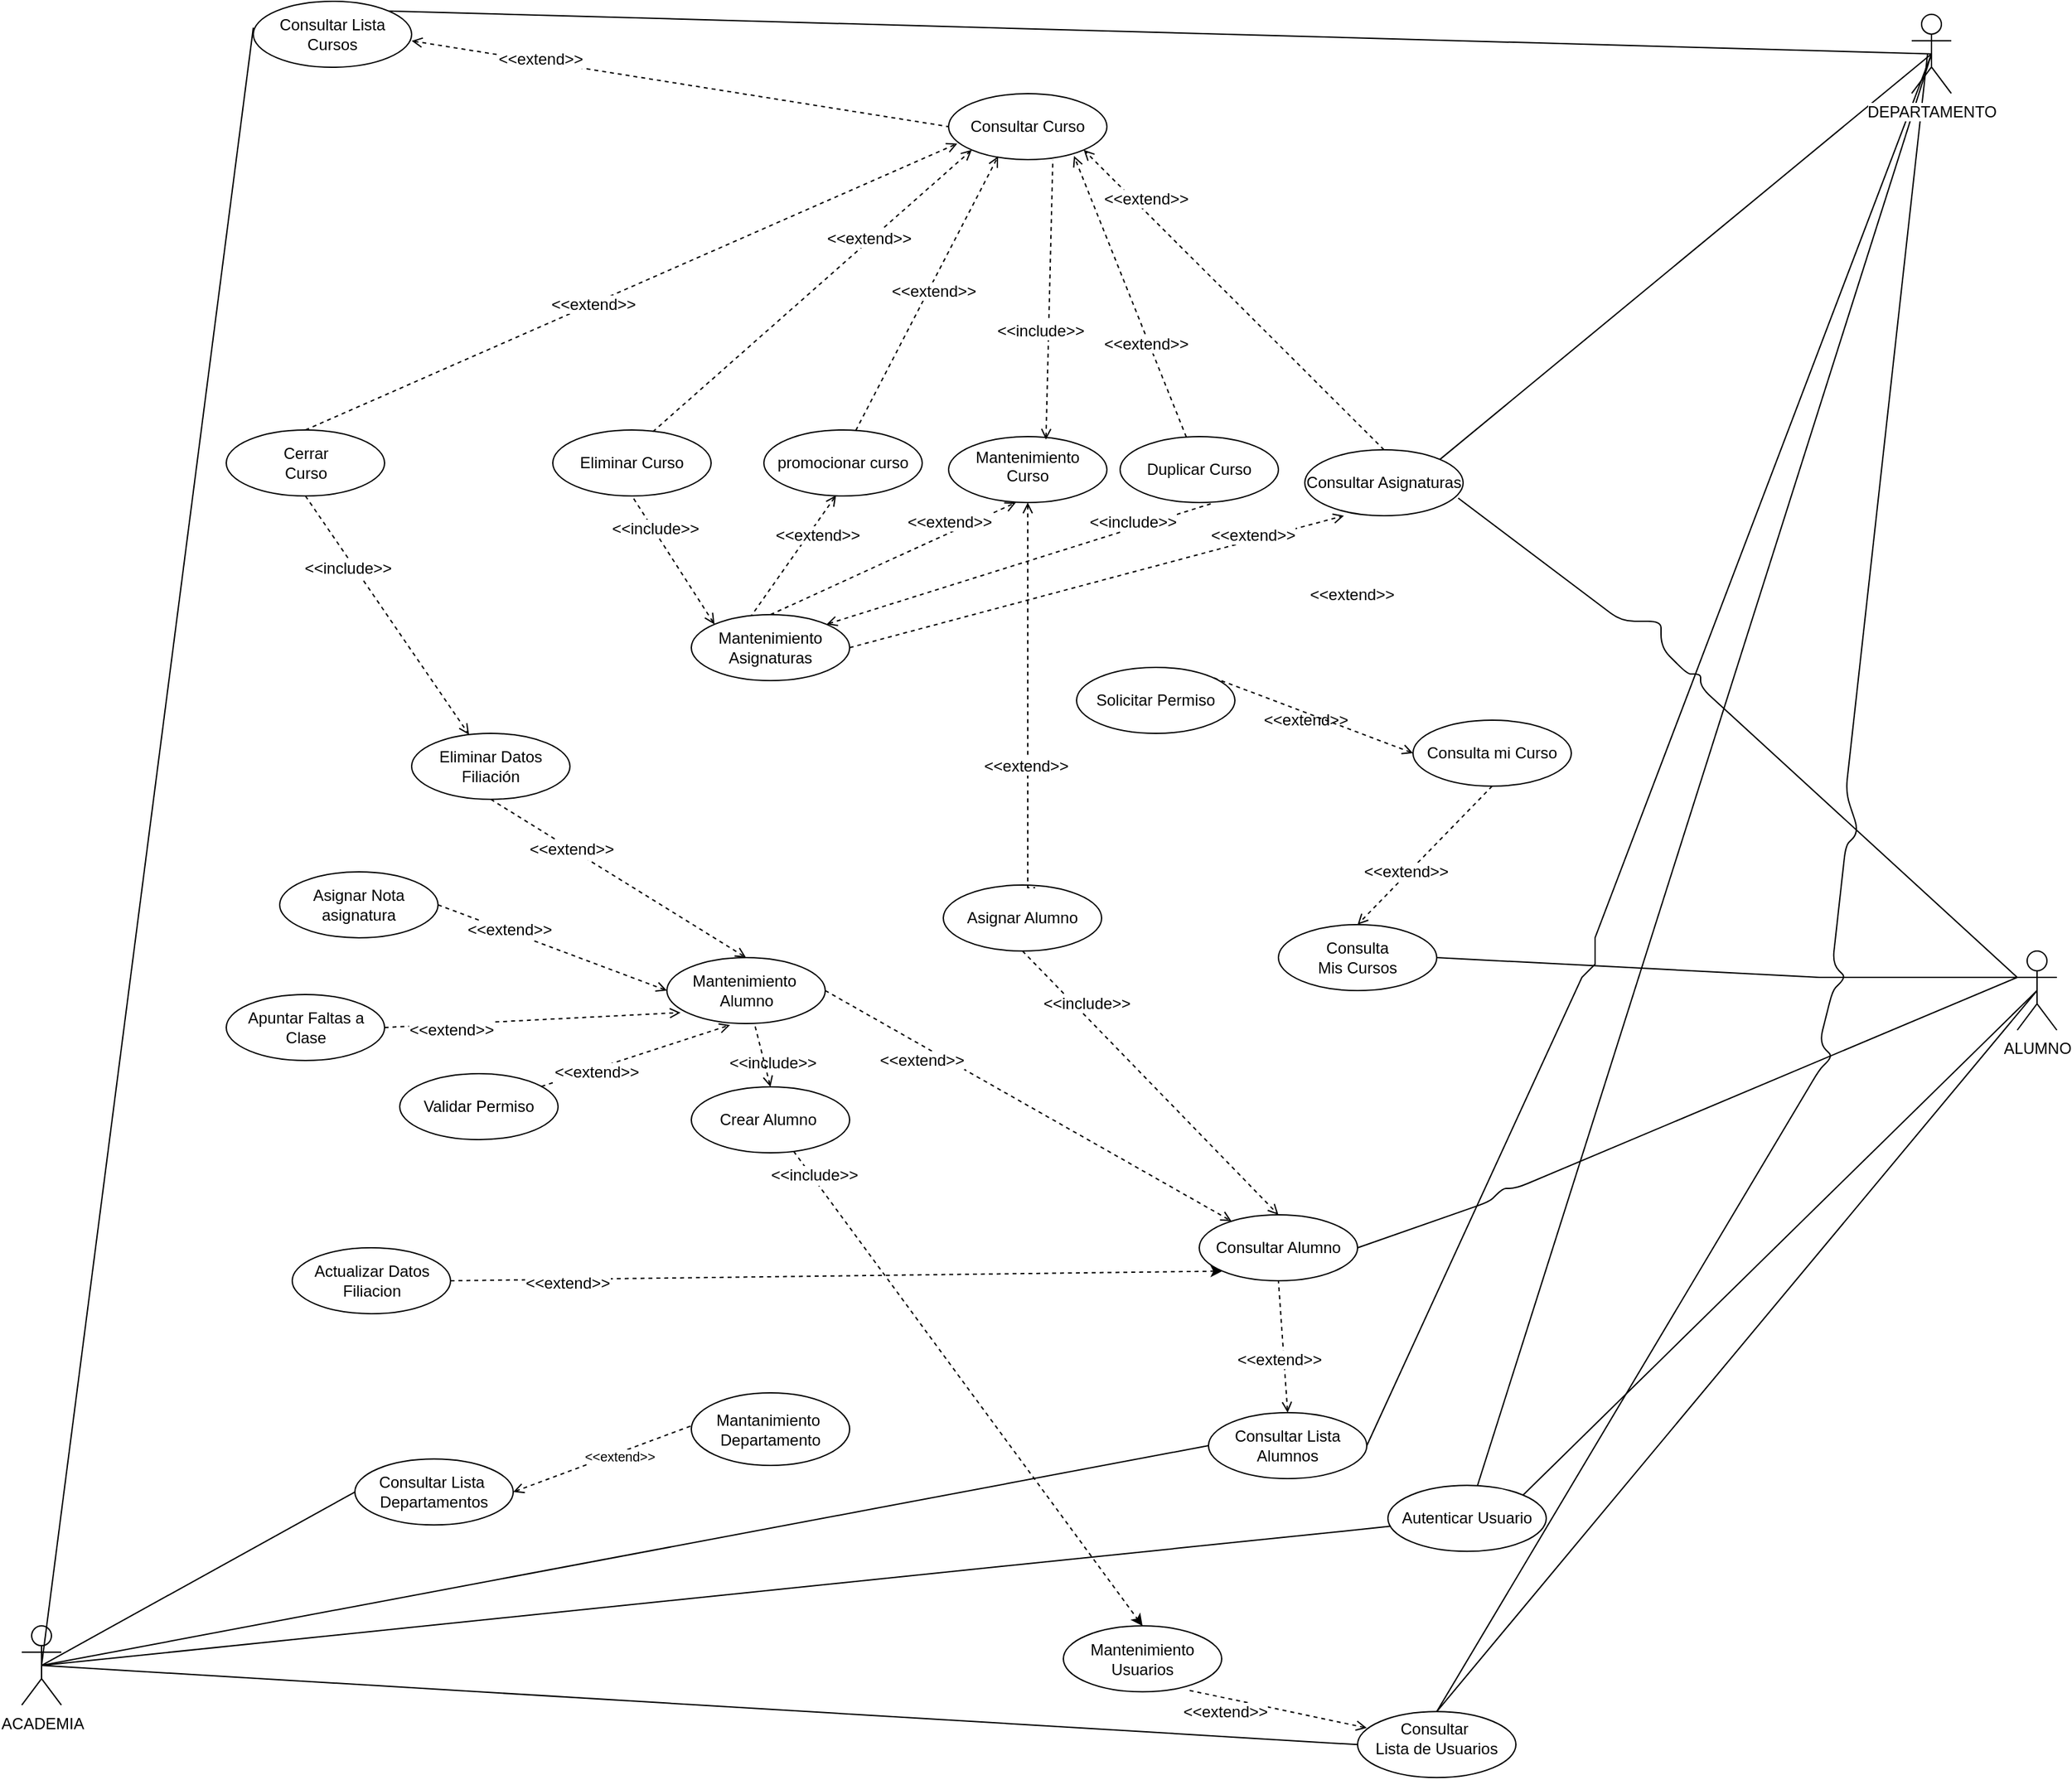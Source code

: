 <mxfile version="10.6.7" type="github"><diagram id="d3XbCg-SS_HXWar3gsaq" name="Page-1"><mxGraphModel dx="1257" dy="1192" grid="1" gridSize="10" guides="1" tooltips="1" connect="1" arrows="1" fold="1" page="1" pageScale="1" pageWidth="827" pageHeight="1169" math="0" shadow="0"><root><mxCell id="0"/><mxCell id="1" parent="0"/><mxCell id="J64XG6vwsylnyJamOQ2S-2" style="rounded=0;orthogonalLoop=1;jettySize=auto;html=1;exitX=0;exitY=0.5;exitDx=0;exitDy=0;entryX=1;entryY=0;entryDx=0;entryDy=0;dashed=1;endArrow=none;endFill=0;startArrow=open;startFill=0;" parent="1" source="w6xkwL16AyGNk2qTTsNZ-4" target="J64XG6vwsylnyJamOQ2S-1" edge="1"><mxGeometry relative="1" as="geometry"/></mxCell><mxCell id="KMpKdedUtYpXpCTP4_KK-26" value="" style="ellipse;whiteSpace=wrap;html=1;" parent="1" vertex="1"><mxGeometry x="887" y="1611.667" width="120" height="50" as="geometry"/></mxCell><mxCell id="KMpKdedUtYpXpCTP4_KK-18" value="" style="ellipse;whiteSpace=wrap;html=1;" parent="1" vertex="1"><mxGeometry x="1110" y="1676.667" width="120" height="50" as="geometry"/></mxCell><mxCell id="PUflvglRulSUnkMUKNXl-2" value="" style="ellipse;whiteSpace=wrap;html=1;" parent="1" vertex="1"><mxGeometry x="660" y="705" width="120" height="50" as="geometry"/></mxCell><mxCell id="C2OdFS8hteLCH-GQfXZA-5" style="edgeStyle=none;rounded=0;orthogonalLoop=1;jettySize=auto;html=1;exitX=0.5;exitY=0.5;exitDx=0;exitDy=0;exitPerimeter=0;endArrow=none;endFill=0;" parent="1" source="KMpKdedUtYpXpCTP4_KK-1" target="C2OdFS8hteLCH-GQfXZA-1" edge="1"><mxGeometry relative="1" as="geometry"/></mxCell><mxCell id="KMpKdedUtYpXpCTP4_KK-1" value="ACADEMIA" style="shape=umlActor;verticalLabelPosition=bottom;labelBackgroundColor=#ffffff;verticalAlign=top;html=1;outlineConnect=0;" parent="1" vertex="1"><mxGeometry x="97.5" y="1611.667" width="30" height="60" as="geometry"/></mxCell><mxCell id="KMpKdedUtYpXpCTP4_KK-6" value="" style="group;" parent="1" vertex="1" connectable="0"><mxGeometry x="273" y="380" width="120" height="50" as="geometry"/></mxCell><mxCell id="KMpKdedUtYpXpCTP4_KK-7" value="" style="ellipse;whiteSpace=wrap;html=1;" parent="KMpKdedUtYpXpCTP4_KK-6" vertex="1"><mxGeometry width="120" height="50" as="geometry"/></mxCell><mxCell id="KMpKdedUtYpXpCTP4_KK-8" value="Consultar Lista&lt;br&gt;Cursos&lt;br&gt;" style="text;html=1;strokeColor=none;fillColor=none;align=center;verticalAlign=middle;whiteSpace=wrap;rounded=0;" parent="KMpKdedUtYpXpCTP4_KK-6" vertex="1"><mxGeometry y="15" width="120" height="20" as="geometry"/></mxCell><mxCell id="KMpKdedUtYpXpCTP4_KK-14" value="" style="group" parent="1" vertex="1" connectable="0"><mxGeometry x="350" y="1485.167" width="120" height="50" as="geometry"/></mxCell><mxCell id="KMpKdedUtYpXpCTP4_KK-15" value="" style="ellipse;whiteSpace=wrap;html=1;" parent="KMpKdedUtYpXpCTP4_KK-14" vertex="1"><mxGeometry width="120" height="50" as="geometry"/></mxCell><mxCell id="KMpKdedUtYpXpCTP4_KK-16" value="Consultar Lista&amp;nbsp;&lt;br&gt;Departamentos&lt;br&gt;" style="text;html=1;align=center;verticalAlign=middle;whiteSpace=wrap;rounded=0;" parent="KMpKdedUtYpXpCTP4_KK-14" vertex="1"><mxGeometry y="15" width="120" height="20" as="geometry"/></mxCell><mxCell id="KMpKdedUtYpXpCTP4_KK-17" value="" style="group" parent="1" vertex="1" connectable="0"><mxGeometry x="1110" y="1671.667" width="120" height="50" as="geometry"/></mxCell><mxCell id="KMpKdedUtYpXpCTP4_KK-19" value="Consultar&amp;nbsp;&lt;br&gt;Lista de Usuarios&lt;br&gt;" style="text;html=1;align=center;verticalAlign=middle;whiteSpace=wrap;rounded=0;" parent="KMpKdedUtYpXpCTP4_KK-17" vertex="1"><mxGeometry y="15" width="120" height="20" as="geometry"/></mxCell><mxCell id="KMpKdedUtYpXpCTP4_KK-21" value="" style="endArrow=none;html=1;entryX=0;entryY=0.75;entryDx=0;entryDy=0;exitX=0.5;exitY=0.5;exitDx=0;exitDy=0;exitPerimeter=0;" parent="1" source="KMpKdedUtYpXpCTP4_KK-1" target="KMpKdedUtYpXpCTP4_KK-19" edge="1"><mxGeometry width="50" height="50" relative="1" as="geometry"><mxPoint x="77.5" y="1861.667" as="sourcePoint"/><mxPoint x="127.5" y="1811.667" as="targetPoint"/></mxGeometry></mxCell><mxCell id="KMpKdedUtYpXpCTP4_KK-22" value="" style="endArrow=none;html=1;entryX=0;entryY=0.25;entryDx=0;entryDy=0;exitX=0.5;exitY=0.5;exitDx=0;exitDy=0;exitPerimeter=0;" parent="1" source="KMpKdedUtYpXpCTP4_KK-1" target="KMpKdedUtYpXpCTP4_KK-8" edge="1"><mxGeometry width="50" height="50" relative="1" as="geometry"><mxPoint x="40" y="470" as="sourcePoint"/><mxPoint x="90" y="420" as="targetPoint"/></mxGeometry></mxCell><mxCell id="KMpKdedUtYpXpCTP4_KK-23" value="" style="endArrow=none;html=1;entryX=0;entryY=0.5;entryDx=0;entryDy=0;exitX=0.5;exitY=0.5;exitDx=0;exitDy=0;exitPerimeter=0;" parent="1" source="KMpKdedUtYpXpCTP4_KK-1" target="KMpKdedUtYpXpCTP4_KK-170" edge="1"><mxGeometry width="50" height="50" relative="1" as="geometry"><mxPoint x="77.5" y="1861.667" as="sourcePoint"/><mxPoint x="277" y="1667" as="targetPoint"/></mxGeometry></mxCell><mxCell id="KMpKdedUtYpXpCTP4_KK-25" value="" style="group;" parent="1" vertex="1" connectable="0"><mxGeometry x="1190" y="1525.167" width="120" height="50" as="geometry"/></mxCell><mxCell id="KMpKdedUtYpXpCTP4_KK-24" value="" style="endArrow=none;html=1;entryX=0;entryY=0.5;entryDx=0;entryDy=0;exitX=0.5;exitY=0.5;exitDx=0;exitDy=0;exitPerimeter=0;comic=0;" parent="1" source="KMpKdedUtYpXpCTP4_KK-1" target="KMpKdedUtYpXpCTP4_KK-16" edge="1"><mxGeometry width="50" height="50" relative="1" as="geometry"><mxPoint x="77.5" y="1861.667" as="sourcePoint"/><mxPoint x="127.5" y="1811.667" as="targetPoint"/></mxGeometry></mxCell><mxCell id="KMpKdedUtYpXpCTP4_KK-28" value="" style="endArrow=none;html=1;shadow=0;entryX=0.775;entryY=0.967;entryDx=0;entryDy=0;dashed=1;startArrow=open;startFill=0;exitX=0.058;exitY=0.247;exitDx=0;exitDy=0;exitPerimeter=0;entryPerimeter=0;" parent="1" source="KMpKdedUtYpXpCTP4_KK-18" target="KMpKdedUtYpXpCTP4_KK-26" edge="1"><mxGeometry width="50" height="50" relative="1" as="geometry"><mxPoint x="1380" y="1670" as="sourcePoint"/><mxPoint x="517.5" y="1481.667" as="targetPoint"/></mxGeometry></mxCell><mxCell id="KMpKdedUtYpXpCTP4_KK-31" value="&lt;font style=&quot;background-color: rgb(255 , 255 , 255) ; font-size: 12px&quot;&gt;&amp;lt;&amp;lt;extend&amp;gt;&amp;gt;&lt;/font&gt;" style="text;html=1;align=center;verticalAlign=middle;whiteSpace=wrap;rounded=0;" parent="1" vertex="1"><mxGeometry x="990" y="1666.667" width="40" height="20" as="geometry"/></mxCell><mxCell id="KMpKdedUtYpXpCTP4_KK-33" value="" style="group" parent="1" vertex="1" connectable="0"><mxGeometry x="582.5" y="1510.167" width="120" height="50" as="geometry"/></mxCell><mxCell id="KMpKdedUtYpXpCTP4_KK-36" value="" style="endArrow=none;html=1;shadow=0;entryX=0;entryY=0.5;entryDx=0;entryDy=0;exitX=1;exitY=0.5;exitDx=0;exitDy=0;dashed=1;startArrow=open;startFill=0;" parent="1" source="KMpKdedUtYpXpCTP4_KK-15" target="KMpKdedUtYpXpCTP4_KK-35" edge="1"><mxGeometry width="50" height="50" relative="1" as="geometry"><mxPoint x="410.167" y="1425.5" as="sourcePoint"/><mxPoint x="530.5" y="1370.167" as="targetPoint"/></mxGeometry></mxCell><mxCell id="KMpKdedUtYpXpCTP4_KK-38" value="" style="group" parent="1" vertex="1" connectable="0"><mxGeometry x="800" y="450" width="120" height="50" as="geometry"/></mxCell><mxCell id="KMpKdedUtYpXpCTP4_KK-39" value="" style="ellipse;whiteSpace=wrap;html=1;" parent="KMpKdedUtYpXpCTP4_KK-38" vertex="1"><mxGeometry width="120" height="50" as="geometry"/></mxCell><mxCell id="KMpKdedUtYpXpCTP4_KK-40" value="Consultar Curso&lt;br&gt;" style="text;html=1;align=center;verticalAlign=middle;whiteSpace=wrap;rounded=0;" parent="KMpKdedUtYpXpCTP4_KK-38" vertex="1"><mxGeometry y="15" width="120" height="20" as="geometry"/></mxCell><mxCell id="KMpKdedUtYpXpCTP4_KK-41" value="" style="endArrow=none;html=1;shadow=0;entryX=0;entryY=0.5;entryDx=0;entryDy=0;exitX=1;exitY=0.75;exitDx=0;exitDy=0;dashed=1;startArrow=open;startFill=0;" parent="1" source="KMpKdedUtYpXpCTP4_KK-8" target="KMpKdedUtYpXpCTP4_KK-40" edge="1"><mxGeometry width="50" height="50" relative="1" as="geometry"><mxPoint x="370.167" y="465.333" as="sourcePoint"/><mxPoint x="460.5" y="465.333" as="targetPoint"/></mxGeometry></mxCell><mxCell id="KMpKdedUtYpXpCTP4_KK-42" value="&lt;font style=&quot;background-color: rgb(255 , 255 , 255) ; font-size: 12px&quot;&gt;&amp;lt;&amp;lt;extend&amp;gt;&amp;gt;&lt;/font&gt;" style="text;html=1;strokeColor=none;fillColor=none;align=center;verticalAlign=middle;whiteSpace=wrap;rounded=0;" parent="1" vertex="1"><mxGeometry x="470.5" y="414" width="40" height="20" as="geometry"/></mxCell><mxCell id="w6xkwL16AyGNk2qTTsNZ-16" style="edgeStyle=none;rounded=1;orthogonalLoop=1;jettySize=auto;html=1;endArrow=none;endFill=0;entryX=0.5;entryY=0;entryDx=0;entryDy=0;" parent="1" target="KMpKdedUtYpXpCTP4_KK-18" edge="1"><mxGeometry relative="1" as="geometry"><mxPoint x="1320" y="1430" as="targetPoint"/><mxPoint x="1542" y="420" as="sourcePoint"/><Array as="points"><mxPoint x="1480" y="980"/><mxPoint x="1490" y="1010"/><mxPoint x="1480" y="1020"/><mxPoint x="1470" y="1110"/><mxPoint x="1480" y="1120"/><mxPoint x="1470" y="1130"/><mxPoint x="1460" y="1170"/><mxPoint x="1470" y="1180"/><mxPoint x="1460" y="1190"/></Array></mxGeometry></mxCell><mxCell id="KMpKdedUtYpXpCTP4_KK-46" value="" style="group" parent="1" vertex="1" connectable="0"><mxGeometry x="800" y="710" width="120" height="50" as="geometry"/></mxCell><mxCell id="KMpKdedUtYpXpCTP4_KK-47" value="" style="ellipse;whiteSpace=wrap;html=1;" parent="KMpKdedUtYpXpCTP4_KK-46" vertex="1"><mxGeometry width="120" height="50" as="geometry"/></mxCell><mxCell id="KMpKdedUtYpXpCTP4_KK-48" value="Mantenimiento&lt;br&gt;Curso&lt;br&gt;&lt;br&gt;" style="text;html=1;align=center;verticalAlign=middle;whiteSpace=wrap;rounded=0;" parent="KMpKdedUtYpXpCTP4_KK-46" vertex="1"><mxGeometry y="20" width="120" height="20" as="geometry"/></mxCell><mxCell id="KMpKdedUtYpXpCTP4_KK-52" value="" style="group;" parent="1" vertex="1" connectable="0"><mxGeometry x="500" y="705" width="120" height="50" as="geometry"/></mxCell><mxCell id="KMpKdedUtYpXpCTP4_KK-53" value="" style="ellipse;whiteSpace=wrap;html=1;" parent="KMpKdedUtYpXpCTP4_KK-52" vertex="1"><mxGeometry width="120" height="50" as="geometry"/></mxCell><mxCell id="KMpKdedUtYpXpCTP4_KK-54" value="Eliminar Curso" style="text;html=1;align=center;verticalAlign=middle;whiteSpace=wrap;rounded=0;" parent="KMpKdedUtYpXpCTP4_KK-52" vertex="1"><mxGeometry y="15" width="120" height="20" as="geometry"/></mxCell><mxCell id="KMpKdedUtYpXpCTP4_KK-55" value="" style="group" parent="1" vertex="1" connectable="0"><mxGeometry x="252.5" y="705" width="120" height="50" as="geometry"/></mxCell><mxCell id="KMpKdedUtYpXpCTP4_KK-56" value="" style="ellipse;whiteSpace=wrap;html=1;" parent="KMpKdedUtYpXpCTP4_KK-55" vertex="1"><mxGeometry width="120" height="50" as="geometry"/></mxCell><mxCell id="KMpKdedUtYpXpCTP4_KK-57" value="Cerrar Curso" style="text;html=1;align=center;verticalAlign=middle;whiteSpace=wrap;rounded=0;direction=south;" parent="KMpKdedUtYpXpCTP4_KK-55" vertex="1"><mxGeometry x="50" y="-35" width="20" height="120" as="geometry"/></mxCell><mxCell id="KMpKdedUtYpXpCTP4_KK-60" value="" style="endArrow=open;html=1;shadow=0;entryX=0;entryY=1;entryDx=0;entryDy=0;exitX=0.632;exitY=0.026;exitDx=0;exitDy=0;dashed=1;startArrow=none;startFill=0;exitPerimeter=0;endFill=0;" parent="1" source="KMpKdedUtYpXpCTP4_KK-53" target="KMpKdedUtYpXpCTP4_KK-39" edge="1"><mxGeometry width="50" height="50" relative="1" as="geometry"><mxPoint x="662.759" y="657.138" as="sourcePoint"/><mxPoint x="855.862" y="508.172" as="targetPoint"/></mxGeometry></mxCell><mxCell id="KMpKdedUtYpXpCTP4_KK-58" value="" style="endArrow=open;html=1;shadow=0;entryX=0.055;entryY=0.757;entryDx=0;entryDy=0;exitX=0.5;exitY=0;exitDx=0;exitDy=0;dashed=1;startArrow=none;startFill=0;endFill=0;entryPerimeter=0;" parent="1" source="KMpKdedUtYpXpCTP4_KK-56" target="KMpKdedUtYpXpCTP4_KK-39" edge="1"><mxGeometry width="50" height="50" relative="1" as="geometry"><mxPoint x="417.667" y="930.333" as="sourcePoint"/><mxPoint x="847.845" y="939.724" as="targetPoint"/></mxGeometry></mxCell><mxCell id="KMpKdedUtYpXpCTP4_KK-74" value="" style="endArrow=open;html=1;shadow=0;entryX=0.313;entryY=0.95;entryDx=0;entryDy=0;exitX=0.5;exitY=0;exitDx=0;exitDy=0;dashed=1;startArrow=none;startFill=0;entryPerimeter=0;endFill=0;" parent="1" target="KMpKdedUtYpXpCTP4_KK-39" edge="1"><mxGeometry width="50" height="50" relative="1" as="geometry"><mxPoint x="729.667" y="705.333" as="sourcePoint"/><mxPoint x="920.345" y="509.724" as="targetPoint"/></mxGeometry></mxCell><mxCell id="KMpKdedUtYpXpCTP4_KK-72" value="" style="group" parent="1" vertex="1" connectable="0"><mxGeometry x="720" y="550" width="40" height="20" as="geometry"/></mxCell><mxCell id="KMpKdedUtYpXpCTP4_KK-73" value="" style="group" parent="KMpKdedUtYpXpCTP4_KK-72" vertex="1" connectable="0"><mxGeometry width="40" height="20" as="geometry"/></mxCell><mxCell id="KMpKdedUtYpXpCTP4_KK-75" value="&lt;font style=&quot;background-color: rgb(255 , 255 , 255) ; font-size: 12px&quot;&gt;&amp;lt;&amp;lt;extend&amp;gt;&amp;gt;&lt;/font&gt;" style="text;html=1;align=center;verticalAlign=middle;whiteSpace=wrap;rounded=0;" parent="KMpKdedUtYpXpCTP4_KK-73" vertex="1"><mxGeometry width="40" height="20" as="geometry"/></mxCell><mxCell id="KMpKdedUtYpXpCTP4_KK-76" value="" style="endArrow=none;html=1;shadow=0;exitX=0.615;exitY=0.046;exitDx=0;exitDy=0;dashed=1;startArrow=open;startFill=0;exitPerimeter=0;endFill=0;" parent="1" source="KMpKdedUtYpXpCTP4_KK-47" edge="1"><mxGeometry width="50" height="50" relative="1" as="geometry"><mxPoint x="739.759" y="644.638" as="sourcePoint"/><mxPoint x="879" y="500" as="targetPoint"/></mxGeometry></mxCell><mxCell id="KMpKdedUtYpXpCTP4_KK-77" value="&lt;font style=&quot;background-color: rgb(255 , 255 , 255) ; font-size: 12px&quot;&gt;&amp;lt;&amp;lt;include&amp;gt;&amp;gt;&lt;/font&gt;" style="text;html=1;strokeColor=none;fillColor=none;align=center;verticalAlign=middle;whiteSpace=wrap;rounded=0;" parent="1" vertex="1"><mxGeometry x="850" y="620" width="40" height="20" as="geometry"/></mxCell><mxCell id="KMpKdedUtYpXpCTP4_KK-83" style="edgeStyle=none;rounded=0;comic=0;orthogonalLoop=1;jettySize=auto;html=1;exitX=1;exitY=0;exitDx=0;exitDy=0;entryX=0.5;entryY=0.5;entryDx=0;entryDy=0;entryPerimeter=0;shadow=0;startArrow=none;startFill=0;endArrow=none;endFill=0;" parent="1" source="KMpKdedUtYpXpCTP4_KK-7" target="KMpKdedUtYpXpCTP4_KK-44" edge="1"><mxGeometry relative="1" as="geometry"/></mxCell><mxCell id="KMpKdedUtYpXpCTP4_KK-84" value="" style="ellipse;whiteSpace=wrap;html=1;" parent="1" vertex="1"><mxGeometry x="1070" y="720" width="120" height="50" as="geometry"/></mxCell><mxCell id="KMpKdedUtYpXpCTP4_KK-85" value="Consultar Asignaturas" style="text;html=1;align=center;verticalAlign=middle;whiteSpace=wrap;rounded=0;" parent="1" vertex="1"><mxGeometry x="1070" y="735" width="120" height="20" as="geometry"/></mxCell><mxCell id="KMpKdedUtYpXpCTP4_KK-106" style="edgeStyle=none;rounded=0;comic=0;orthogonalLoop=1;jettySize=auto;html=1;exitX=0.5;exitY=0.5;exitDx=0;exitDy=0;exitPerimeter=0;entryX=1;entryY=0;entryDx=0;entryDy=0;shadow=0;startArrow=none;startFill=0;endArrow=none;endFill=0;" parent="1" source="KMpKdedUtYpXpCTP4_KK-44" target="KMpKdedUtYpXpCTP4_KK-84" edge="1"><mxGeometry relative="1" as="geometry"/></mxCell><mxCell id="KMpKdedUtYpXpCTP4_KK-86" value="" style="endArrow=open;html=1;shadow=0;entryX=1;entryY=1;entryDx=0;entryDy=0;exitX=0.5;exitY=0;exitDx=0;exitDy=0;dashed=1;startArrow=none;startFill=0;endFill=0;" parent="1" source="KMpKdedUtYpXpCTP4_KK-84" target="KMpKdedUtYpXpCTP4_KK-39" edge="1"><mxGeometry width="50" height="50" relative="1" as="geometry"><mxPoint x="833.235" y="811.941" as="sourcePoint"/><mxPoint x="913.235" y="502.529" as="targetPoint"/></mxGeometry></mxCell><mxCell id="KMpKdedUtYpXpCTP4_KK-69" value="" style="group" parent="1" vertex="1" connectable="0"><mxGeometry x="510.5" y="600" width="40" height="20" as="geometry"/></mxCell><mxCell id="KMpKdedUtYpXpCTP4_KK-62" value="&lt;font style=&quot;background-color: rgb(255 , 255 , 255) ; font-size: 12px&quot;&gt;&amp;lt;&amp;lt;extend&amp;gt;&amp;gt;&lt;/font&gt;" style="text;html=1;strokeColor=none;fillColor=none;align=center;verticalAlign=middle;whiteSpace=wrap;rounded=0;" parent="KMpKdedUtYpXpCTP4_KK-69" vertex="1"><mxGeometry width="40" height="20" as="geometry"/></mxCell><mxCell id="KMpKdedUtYpXpCTP4_KK-96" value="" style="group" parent="1" vertex="1" connectable="0"><mxGeometry x="930" y="710" width="120" height="50" as="geometry"/></mxCell><mxCell id="KMpKdedUtYpXpCTP4_KK-97" value="" style="ellipse;whiteSpace=wrap;html=1;" parent="KMpKdedUtYpXpCTP4_KK-96" vertex="1"><mxGeometry width="120" height="50" as="geometry"/></mxCell><mxCell id="KMpKdedUtYpXpCTP4_KK-98" value="Duplicar Curso" style="text;html=1;align=center;verticalAlign=middle;whiteSpace=wrap;rounded=0;" parent="KMpKdedUtYpXpCTP4_KK-96" vertex="1"><mxGeometry y="15" width="120" height="20" as="geometry"/></mxCell><mxCell id="KMpKdedUtYpXpCTP4_KK-127" style="edgeStyle=none;rounded=0;comic=0;orthogonalLoop=1;jettySize=auto;html=1;exitX=0;exitY=0;exitDx=0;exitDy=0;entryX=0.5;entryY=1;entryDx=0;entryDy=0;shadow=0;dashed=1;startArrow=open;startFill=0;endArrow=none;endFill=0;" parent="1" source="KMpKdedUtYpXpCTP4_KK-125" target="KMpKdedUtYpXpCTP4_KK-53" edge="1"><mxGeometry relative="1" as="geometry"/></mxCell><mxCell id="KMpKdedUtYpXpCTP4_KK-129" style="edgeStyle=none;rounded=0;comic=0;orthogonalLoop=1;jettySize=auto;html=1;exitX=1;exitY=0;exitDx=0;exitDy=0;entryX=0.586;entryY=1.009;entryDx=0;entryDy=0;entryPerimeter=0;shadow=0;dashed=1;startArrow=open;startFill=0;endArrow=none;endFill=0;" parent="1" source="KMpKdedUtYpXpCTP4_KK-125" target="KMpKdedUtYpXpCTP4_KK-97" edge="1"><mxGeometry relative="1" as="geometry"/></mxCell><mxCell id="J64XG6vwsylnyJamOQ2S-14" style="edgeStyle=none;rounded=0;orthogonalLoop=1;jettySize=auto;html=1;exitX=1;exitY=0.5;exitDx=0;exitDy=0;entryX=0.247;entryY=1;entryDx=0;entryDy=0;entryPerimeter=0;dashed=1;startArrow=none;startFill=0;endArrow=open;endFill=0;" parent="1" source="KMpKdedUtYpXpCTP4_KK-125" target="KMpKdedUtYpXpCTP4_KK-84" edge="1"><mxGeometry relative="1" as="geometry"/></mxCell><mxCell id="J64XG6vwsylnyJamOQ2S-15" style="edgeStyle=none;rounded=0;orthogonalLoop=1;jettySize=auto;html=1;exitX=0.5;exitY=0;exitDx=0;exitDy=0;entryX=1.05;entryY=-0.25;entryDx=0;entryDy=0;entryPerimeter=0;dashed=1;startArrow=none;startFill=0;endArrow=open;endFill=0;" parent="1" source="KMpKdedUtYpXpCTP4_KK-125" target="KMpKdedUtYpXpCTP4_KK-144" edge="1"><mxGeometry relative="1" as="geometry"/></mxCell><mxCell id="J64XG6vwsylnyJamOQ2S-16" style="edgeStyle=none;rounded=0;orthogonalLoop=1;jettySize=auto;html=1;exitX=0.37;exitY=0.048;exitDx=0;exitDy=0;dashed=1;startArrow=none;startFill=0;endArrow=open;endFill=0;entryX=0.456;entryY=0.991;entryDx=0;entryDy=0;entryPerimeter=0;exitPerimeter=0;" parent="1" source="KMpKdedUtYpXpCTP4_KK-125" target="PUflvglRulSUnkMUKNXl-2" edge="1"><mxGeometry relative="1" as="geometry"><mxPoint x="720" y="760" as="targetPoint"/></mxGeometry></mxCell><mxCell id="KMpKdedUtYpXpCTP4_KK-125" value="Mantenimiento Asignaturas" style="ellipse;whiteSpace=wrap;html=1;" parent="1" vertex="1"><mxGeometry x="605" y="845" width="120" height="50" as="geometry"/></mxCell><mxCell id="KMpKdedUtYpXpCTP4_KK-133" value="&lt;span style=&quot;background-color: rgb(255 , 255 , 255)&quot;&gt;&amp;lt;&amp;lt;include&amp;gt;&amp;gt;&lt;/span&gt;" style="text;html=1;resizable=0;points=[];autosize=1;align=left;verticalAlign=top;spacingTop=-4;" parent="1" vertex="1"><mxGeometry x="542.5" y="770" width="80" height="20" as="geometry"/></mxCell><mxCell id="KMpKdedUtYpXpCTP4_KK-134" value="&lt;span style=&quot;background-color: rgb(255 , 255 , 255)&quot;&gt;&amp;lt;&amp;lt;include&amp;gt;&amp;gt;&lt;/span&gt;" style="text;html=1;resizable=0;points=[];autosize=1;align=left;verticalAlign=top;spacingTop=-4;" parent="1" vertex="1"><mxGeometry x="905" y="765" width="80" height="20" as="geometry"/></mxCell><mxCell id="KMpKdedUtYpXpCTP4_KK-137" value="Consultar Alumno" style="ellipse;whiteSpace=wrap;html=1;" parent="1" vertex="1"><mxGeometry x="990" y="1300" width="120" height="50" as="geometry"/></mxCell><mxCell id="KMpKdedUtYpXpCTP4_KK-167" style="edgeStyle=none;rounded=0;comic=0;orthogonalLoop=1;jettySize=auto;html=1;exitX=1;exitY=0.5;exitDx=0;exitDy=0;shadow=0;dashed=1;startArrow=none;startFill=0;endArrow=open;endFill=0;" parent="1" source="KMpKdedUtYpXpCTP4_KK-139" target="KMpKdedUtYpXpCTP4_KK-137" edge="1"><mxGeometry relative="1" as="geometry"/></mxCell><mxCell id="KMpKdedUtYpXpCTP4_KK-139" value="Mantenimiento&amp;nbsp;&lt;br&gt;Alumno&lt;br&gt;" style="ellipse;whiteSpace=wrap;html=1;" parent="1" vertex="1"><mxGeometry x="586.5" y="1105" width="120" height="50" as="geometry"/></mxCell><mxCell id="KMpKdedUtYpXpCTP4_KK-154" style="edgeStyle=none;rounded=0;comic=0;orthogonalLoop=1;jettySize=auto;html=1;exitX=0.5;exitY=1;exitDx=0;exitDy=0;entryX=0.5;entryY=0;entryDx=0;entryDy=0;shadow=0;dashed=1;startArrow=none;startFill=0;endArrow=open;endFill=0;" parent="1" source="KMpKdedUtYpXpCTP4_KK-140" target="KMpKdedUtYpXpCTP4_KK-137" edge="1"><mxGeometry relative="1" as="geometry"/></mxCell><mxCell id="KMpKdedUtYpXpCTP4_KK-140" value="Asignar Alumno" style="ellipse;whiteSpace=wrap;html=1;" parent="1" vertex="1"><mxGeometry x="796" y="1050" width="120" height="50" as="geometry"/></mxCell><mxCell id="KMpKdedUtYpXpCTP4_KK-144" value="&lt;span style=&quot;background-color: rgb(255 , 255 , 255)&quot;&gt;&amp;lt;&amp;lt;extend&amp;gt;&amp;gt;&lt;/span&gt;" style="text;html=1;resizable=0;points=[];autosize=1;align=left;verticalAlign=top;spacingTop=-4;" parent="1" vertex="1"><mxGeometry x="767" y="765" width="80" height="20" as="geometry"/></mxCell><mxCell id="KMpKdedUtYpXpCTP4_KK-158" value="&lt;span style=&quot;background-color: rgb(255 , 255 , 255)&quot;&gt;&amp;lt;&amp;lt;extend&amp;gt;&amp;gt;&lt;/span&gt;" style="text;html=1;resizable=0;points=[];autosize=1;align=left;verticalAlign=top;spacingTop=-4;" parent="1" vertex="1"><mxGeometry x="997" y="775" width="80" height="20" as="geometry"/></mxCell><mxCell id="KMpKdedUtYpXpCTP4_KK-161" style="edgeStyle=none;rounded=0;comic=0;orthogonalLoop=1;jettySize=auto;html=1;exitX=0.5;exitY=1;exitDx=0;exitDy=0;entryX=0.5;entryY=0;entryDx=0;entryDy=0;shadow=0;dashed=1;startArrow=none;startFill=0;endArrow=open;endFill=0;" parent="1" source="KMpKdedUtYpXpCTP4_KK-160" target="KMpKdedUtYpXpCTP4_KK-139" edge="1"><mxGeometry relative="1" as="geometry"/></mxCell><mxCell id="lohg1ZofsXd4OGN_XSl8-31" value="&amp;lt;&amp;lt;extend&amp;gt;&amp;gt;" style="text;html=1;resizable=0;points=[];align=center;verticalAlign=middle;labelBackgroundColor=#ffffff;" parent="KMpKdedUtYpXpCTP4_KK-161" vertex="1" connectable="0"><mxGeometry x="-0.362" y="-1" relative="1" as="geometry"><mxPoint y="-1" as="offset"/></mxGeometry></mxCell><mxCell id="KMpKdedUtYpXpCTP4_KK-160" value="Eliminar Datos&lt;br&gt;Filiación&lt;br&gt;" style="ellipse;whiteSpace=wrap;html=1;" parent="1" vertex="1"><mxGeometry x="393" y="935" width="120" height="50" as="geometry"/></mxCell><mxCell id="KMpKdedUtYpXpCTP4_KK-162" value="&lt;span style=&quot;background-color: rgb(255 , 255 , 255)&quot;&gt;&amp;lt;&amp;lt;extend&amp;gt;&amp;gt;&lt;/span&gt;" style="text;html=1;resizable=0;points=[];autosize=1;align=left;verticalAlign=top;spacingTop=-4;" parent="1" vertex="1"><mxGeometry x="746" y="1173" width="80" height="20" as="geometry"/></mxCell><mxCell id="KMpKdedUtYpXpCTP4_KK-163" value="&lt;span style=&quot;background-color: rgb(255 , 255 , 255)&quot;&gt;&amp;lt;&amp;lt;include&amp;gt;&amp;gt;&lt;/span&gt;" style="text;html=1;resizable=0;points=[];autosize=1;align=left;verticalAlign=top;spacingTop=-4;" parent="1" vertex="1"><mxGeometry x="870" y="1130" width="80" height="20" as="geometry"/></mxCell><mxCell id="KMpKdedUtYpXpCTP4_KK-164" style="edgeStyle=none;rounded=0;comic=0;orthogonalLoop=1;jettySize=auto;html=1;exitX=0.5;exitY=1;exitDx=0;exitDy=0;shadow=0;dashed=1;startArrow=none;startFill=0;endArrow=open;endFill=0;" parent="1" source="KMpKdedUtYpXpCTP4_KK-56" target="KMpKdedUtYpXpCTP4_KK-160" edge="1"><mxGeometry relative="1" as="geometry"/></mxCell><mxCell id="KMpKdedUtYpXpCTP4_KK-165" value="&lt;span style=&quot;background-color: rgb(255 , 255 , 255)&quot;&gt;&amp;lt;&amp;lt;include&amp;gt;&amp;gt;&lt;/span&gt;" style="text;html=1;resizable=0;points=[];autosize=1;align=left;verticalAlign=top;spacingTop=-4;" parent="1" vertex="1"><mxGeometry x="309.5" y="800" width="80" height="20" as="geometry"/></mxCell><mxCell id="KMpKdedUtYpXpCTP4_KK-171" style="edgeStyle=none;rounded=0;comic=0;orthogonalLoop=1;jettySize=auto;html=1;exitX=0.5;exitY=0;exitDx=0;exitDy=0;entryX=0.5;entryY=1;entryDx=0;entryDy=0;shadow=0;startArrow=open;startFill=0;endArrow=none;endFill=0;dashed=1;" parent="1" source="KMpKdedUtYpXpCTP4_KK-170" target="KMpKdedUtYpXpCTP4_KK-137" edge="1"><mxGeometry relative="1" as="geometry"/></mxCell><mxCell id="KMpKdedUtYpXpCTP4_KK-173" style="edgeStyle=none;rounded=0;comic=0;orthogonalLoop=1;jettySize=auto;html=1;exitX=1;exitY=0.5;exitDx=0;exitDy=0;entryX=0.5;entryY=0.5;entryDx=0;entryDy=0;entryPerimeter=0;shadow=0;startArrow=none;startFill=0;endArrow=none;endFill=0;strokeColor=#000000;" parent="1" source="KMpKdedUtYpXpCTP4_KK-170" target="KMpKdedUtYpXpCTP4_KK-44" edge="1"><mxGeometry relative="1" as="geometry"><Array as="points"><mxPoint x="1280" y="1120"/><mxPoint x="1290" y="1110"/><mxPoint x="1290" y="1090"/></Array></mxGeometry></mxCell><mxCell id="KMpKdedUtYpXpCTP4_KK-170" value="Consultar Lista Alumnos" style="ellipse;whiteSpace=wrap;html=1;" parent="1" vertex="1"><mxGeometry x="997" y="1450" width="120" height="50" as="geometry"/></mxCell><mxCell id="KMpKdedUtYpXpCTP4_KK-172" value="&lt;span style=&quot;background-color: rgb(255 , 255 , 255)&quot;&gt;&amp;lt;&amp;lt;extend&amp;gt;&amp;gt;&lt;/span&gt;" style="text;html=1;resizable=0;points=[];autosize=1;align=left;verticalAlign=top;spacingTop=-4;" parent="1" vertex="1"><mxGeometry x="1017" y="1400" width="80" height="20" as="geometry"/></mxCell><mxCell id="KMpKdedUtYpXpCTP4_KK-35" value="Mantenimeinto&amp;nbsp;&lt;br&gt;Departamentos&lt;br&gt;" style="text;html=1;align=center;verticalAlign=middle;whiteSpace=wrap;rounded=0;" parent="1" vertex="1"><mxGeometry x="604.5" y="1450.167" width="120" height="20" as="geometry"/></mxCell><mxCell id="KMpKdedUtYpXpCTP4_KK-186" style="edgeStyle=none;comic=0;orthogonalLoop=1;jettySize=auto;html=1;exitX=0;exitY=0.333;exitDx=0;exitDy=0;exitPerimeter=0;entryX=0.969;entryY=0.733;entryDx=0;entryDy=0;shadow=0;startArrow=none;startFill=0;endArrow=none;endFill=0;rounded=1;entryPerimeter=0;" parent="1" source="KMpKdedUtYpXpCTP4_KK-179" target="KMpKdedUtYpXpCTP4_KK-84" edge="1"><mxGeometry relative="1" as="geometry"><Array as="points"><mxPoint x="1370" y="900"/><mxPoint x="1370" y="890"/><mxPoint x="1360" y="890"/><mxPoint x="1360" y="890"/><mxPoint x="1340" y="870"/><mxPoint x="1340" y="850"/><mxPoint x="1310" y="850"/></Array></mxGeometry></mxCell><mxCell id="KMpKdedUtYpXpCTP4_KK-190" style="edgeStyle=none;rounded=1;comic=0;orthogonalLoop=1;jettySize=auto;html=1;exitX=0;exitY=0.333;exitDx=0;exitDy=0;exitPerimeter=0;entryX=1;entryY=0.5;entryDx=0;entryDy=0;shadow=0;startArrow=none;startFill=0;endArrow=none;endFill=0;" parent="1" source="KMpKdedUtYpXpCTP4_KK-179" target="KMpKdedUtYpXpCTP4_KK-137" edge="1"><mxGeometry relative="1" as="geometry"><Array as="points"><mxPoint x="1230" y="1280"/><mxPoint x="1220" y="1280"/><mxPoint x="1210" y="1290"/></Array></mxGeometry></mxCell><mxCell id="w6xkwL16AyGNk2qTTsNZ-12" style="edgeStyle=none;rounded=0;orthogonalLoop=1;jettySize=auto;html=1;exitX=0;exitY=0.333;exitDx=0;exitDy=0;exitPerimeter=0;entryX=1;entryY=0.5;entryDx=0;entryDy=0;endArrow=none;endFill=0;" parent="1" source="KMpKdedUtYpXpCTP4_KK-179" target="w6xkwL16AyGNk2qTTsNZ-3" edge="1"><mxGeometry relative="1" as="geometry"><Array as="points"><mxPoint x="1460" y="1120"/></Array></mxGeometry></mxCell><mxCell id="w6xkwL16AyGNk2qTTsNZ-15" style="edgeStyle=none;rounded=0;orthogonalLoop=1;jettySize=auto;html=1;exitX=0.5;exitY=0.5;exitDx=0;exitDy=0;exitPerimeter=0;endArrow=none;endFill=0;entryX=0.5;entryY=0;entryDx=0;entryDy=0;" parent="1" source="KMpKdedUtYpXpCTP4_KK-179" target="KMpKdedUtYpXpCTP4_KK-18" edge="1"><mxGeometry relative="1" as="geometry"><mxPoint x="1420" y="1650" as="targetPoint"/></mxGeometry></mxCell><mxCell id="C2OdFS8hteLCH-GQfXZA-2" style="rounded=0;orthogonalLoop=1;jettySize=auto;html=1;exitX=0.5;exitY=0.5;exitDx=0;exitDy=0;exitPerimeter=0;entryX=1;entryY=0;entryDx=0;entryDy=0;endArrow=none;endFill=0;" parent="1" source="KMpKdedUtYpXpCTP4_KK-179" target="C2OdFS8hteLCH-GQfXZA-1" edge="1"><mxGeometry relative="1" as="geometry"/></mxCell><mxCell id="KMpKdedUtYpXpCTP4_KK-179" value="ALUMNO" style="shape=umlActor;verticalLabelPosition=bottom;labelBackgroundColor=#ffffff;verticalAlign=top;html=1;outlineConnect=0;" parent="1" vertex="1"><mxGeometry x="1610" y="1100" width="30" height="60" as="geometry"/></mxCell><mxCell id="KMpKdedUtYpXpCTP4_KK-65" value="&lt;font style=&quot;background-color: rgb(255 , 255 , 255) ; font-size: 12px&quot;&gt;&amp;lt;&amp;lt;extend&amp;gt;&amp;gt;&lt;/font&gt;" style="text;html=1;align=center;verticalAlign=middle;whiteSpace=wrap;rounded=0;" parent="1" vertex="1"><mxGeometry x="769" y="590" width="40" height="20" as="geometry"/></mxCell><mxCell id="KMpKdedUtYpXpCTP4_KK-99" value="" style="endArrow=open;html=1;shadow=0;entryX=0.792;entryY=0.945;entryDx=0;entryDy=0;dashed=1;startArrow=none;startFill=0;endFill=0;entryPerimeter=0;" parent="1" source="KMpKdedUtYpXpCTP4_KK-97" target="KMpKdedUtYpXpCTP4_KK-39" edge="1"><mxGeometry width="50" height="50" relative="1" as="geometry"><mxPoint x="1049.706" y="860.176" as="sourcePoint"/><mxPoint x="913.235" y="502.529" as="targetPoint"/></mxGeometry></mxCell><mxCell id="KMpKdedUtYpXpCTP4_KK-87" value="&lt;font style=&quot;background-color: rgb(255 , 255 , 255) ; font-size: 12px&quot;&gt;&amp;lt;&amp;lt;extend&amp;gt;&amp;gt;&lt;/font&gt;" style="text;html=1;align=center;verticalAlign=middle;whiteSpace=wrap;rounded=0;" parent="1" vertex="1"><mxGeometry x="930" y="630" width="40" height="20" as="geometry"/></mxCell><mxCell id="KMpKdedUtYpXpCTP4_KK-194" value="&lt;font style=&quot;background-color: rgb(255 , 255 , 255) ; font-size: 12px&quot;&gt;&amp;lt;&amp;lt;extend&amp;gt;&amp;gt;&lt;/font&gt;" style="text;html=1;strokeColor=none;fillColor=none;align=center;verticalAlign=middle;whiteSpace=wrap;rounded=0;" parent="1" vertex="1"><mxGeometry x="930" y="520" width="40" height="20" as="geometry"/></mxCell><mxCell id="KMpKdedUtYpXpCTP4_KK-37" value="&lt;font style=&quot;font-size: 10px ; background-color: rgb(255 , 255 , 255)&quot;&gt;&amp;lt;&amp;lt;extend&amp;gt;&amp;gt;&lt;/font&gt;" style="text;html=1;align=center;verticalAlign=middle;whiteSpace=wrap;rounded=0;" parent="1" vertex="1"><mxGeometry x="530.5" y="1473.167" width="40" height="20" as="geometry"/></mxCell><mxCell id="PUflvglRulSUnkMUKNXl-1" value="" style="group" parent="1" vertex="1" connectable="0"><mxGeometry x="660" y="705" width="120" height="50" as="geometry"/></mxCell><mxCell id="PUflvglRulSUnkMUKNXl-3" value="promocionar curso" style="text;html=1;align=center;verticalAlign=middle;whiteSpace=wrap;rounded=0;" parent="PUflvglRulSUnkMUKNXl-1" vertex="1"><mxGeometry y="15" width="120" height="20" as="geometry"/></mxCell><mxCell id="w6xkwL16AyGNk2qTTsNZ-3" value="Consulta&lt;br&gt;Mis Cursos&lt;br&gt;" style="ellipse;whiteSpace=wrap;html=1;" parent="1" vertex="1"><mxGeometry x="1050" y="1080" width="120" height="50" as="geometry"/></mxCell><mxCell id="w6xkwL16AyGNk2qTTsNZ-13" style="edgeStyle=none;rounded=0;orthogonalLoop=1;jettySize=auto;html=1;exitX=0.5;exitY=1;exitDx=0;exitDy=0;entryX=0.5;entryY=0;entryDx=0;entryDy=0;endArrow=open;endFill=0;dashed=1;" parent="1" source="w6xkwL16AyGNk2qTTsNZ-4" target="w6xkwL16AyGNk2qTTsNZ-3" edge="1"><mxGeometry relative="1" as="geometry"/></mxCell><mxCell id="w6xkwL16AyGNk2qTTsNZ-4" value="Consulta mi Curso&lt;br&gt;" style="ellipse;whiteSpace=wrap;html=1;" parent="1" vertex="1"><mxGeometry x="1152" y="925" width="120" height="50" as="geometry"/></mxCell><mxCell id="w6xkwL16AyGNk2qTTsNZ-14" value="&lt;span style=&quot;background-color: rgb(255 , 255 , 255)&quot;&gt;&amp;lt;&amp;lt;extend&amp;gt;&amp;gt;&lt;/span&gt;" style="text;html=1;resizable=0;points=[];autosize=1;align=left;verticalAlign=top;spacingTop=-4;" parent="1" vertex="1"><mxGeometry x="1113" y="1030" width="80" height="20" as="geometry"/></mxCell><mxCell id="C2OdFS8hteLCH-GQfXZA-3" style="edgeStyle=none;rounded=0;orthogonalLoop=1;jettySize=auto;html=1;exitX=0.5;exitY=0.5;exitDx=0;exitDy=0;exitPerimeter=0;endArrow=none;endFill=0;" parent="1" source="KMpKdedUtYpXpCTP4_KK-44" target="C2OdFS8hteLCH-GQfXZA-1" edge="1"><mxGeometry relative="1" as="geometry"/></mxCell><mxCell id="KMpKdedUtYpXpCTP4_KK-44" value="DEPARTAMENTO" style="shape=umlActor;verticalLabelPosition=bottom;labelBackgroundColor=#ffffff;verticalAlign=top;html=1;outlineConnect=0;" parent="1" vertex="1"><mxGeometry x="1530" y="389.857" width="30" height="60" as="geometry"/></mxCell><mxCell id="C2OdFS8hteLCH-GQfXZA-1" value="Autenticar Usuario" style="ellipse;whiteSpace=wrap;html=1;" parent="1" vertex="1"><mxGeometry x="1133" y="1505.167" width="120" height="50" as="geometry"/></mxCell><mxCell id="KMpKdedUtYpXpCTP4_KK-27" value="Mantenimiento&lt;br&gt;Usuarios&lt;br&gt;" style="text;html=1;align=center;verticalAlign=middle;whiteSpace=wrap;rounded=0;" parent="1" vertex="1"><mxGeometry x="887" y="1626.667" width="120" height="20" as="geometry"/></mxCell><mxCell id="KMpKdedUtYpXpCTP4_KK-34" value="Mantanimiento&amp;nbsp;&lt;br&gt;Departamento&lt;br&gt;" style="ellipse;whiteSpace=wrap;html=1;" parent="1" vertex="1"><mxGeometry x="605" y="1435" width="120" height="55" as="geometry"/></mxCell><mxCell id="MIc6K7Pg8F-oqhQRZECp-1" value="&lt;span style=&quot;background-color: rgb(255 , 255 , 255)&quot;&gt;&amp;lt;&amp;lt;extend&amp;gt;&amp;gt;&lt;/span&gt;" style="text;html=1;resizable=0;points=[];autosize=1;align=left;verticalAlign=top;spacingTop=-4;" parent="1" vertex="1"><mxGeometry x="1072" y="820" width="80" height="20" as="geometry"/></mxCell><mxCell id="lohg1ZofsXd4OGN_XSl8-10" style="edgeStyle=none;rounded=0;orthogonalLoop=1;jettySize=auto;html=1;exitX=1;exitY=0.5;exitDx=0;exitDy=0;entryX=0;entryY=1;entryDx=0;entryDy=0;dashed=1;" parent="1" source="lohg1ZofsXd4OGN_XSl8-1" target="KMpKdedUtYpXpCTP4_KK-137" edge="1"><mxGeometry relative="1" as="geometry"/></mxCell><mxCell id="lohg1ZofsXd4OGN_XSl8-12" value="&amp;lt;&amp;lt;extend&amp;gt;&amp;gt;" style="text;html=1;resizable=0;points=[];align=center;verticalAlign=middle;labelBackgroundColor=#ffffff;" parent="lohg1ZofsXd4OGN_XSl8-10" vertex="1" connectable="0"><mxGeometry x="-0.699" y="-3" relative="1" as="geometry"><mxPoint as="offset"/></mxGeometry></mxCell><mxCell id="lohg1ZofsXd4OGN_XSl8-1" value="Actualizar Datos&lt;br&gt;Filiacion&lt;br&gt;" style="ellipse;whiteSpace=wrap;html=1;" parent="1" vertex="1"><mxGeometry x="302.5" y="1325" width="120" height="50" as="geometry"/></mxCell><mxCell id="lohg1ZofsXd4OGN_XSl8-9" style="edgeStyle=none;rounded=0;orthogonalLoop=1;jettySize=auto;html=1;exitX=1;exitY=0.5;exitDx=0;exitDy=0;dashed=1;entryX=0.086;entryY=0.834;entryDx=0;entryDy=0;entryPerimeter=0;endArrow=open;endFill=0;" parent="1" source="lohg1ZofsXd4OGN_XSl8-3" target="KMpKdedUtYpXpCTP4_KK-139" edge="1"><mxGeometry relative="1" as="geometry"><mxPoint x="670" y="1320" as="targetPoint"/></mxGeometry></mxCell><mxCell id="lohg1ZofsXd4OGN_XSl8-13" value="&amp;lt;&amp;lt;extend&amp;gt;&amp;gt;" style="text;html=1;resizable=0;points=[];align=center;verticalAlign=middle;labelBackgroundColor=#ffffff;" parent="lohg1ZofsXd4OGN_XSl8-9" vertex="1" connectable="0"><mxGeometry x="-0.542" y="-4" relative="1" as="geometry"><mxPoint x="-1" as="offset"/></mxGeometry></mxCell><mxCell id="lohg1ZofsXd4OGN_XSl8-3" value="Apuntar Faltas a Clase&lt;br&gt;" style="ellipse;whiteSpace=wrap;html=1;" parent="1" vertex="1"><mxGeometry x="252.5" y="1133" width="120" height="50" as="geometry"/></mxCell><mxCell id="lohg1ZofsXd4OGN_XSl8-6" style="rounded=0;orthogonalLoop=1;jettySize=auto;html=1;exitX=1;exitY=0.5;exitDx=0;exitDy=0;entryX=0;entryY=0.5;entryDx=0;entryDy=0;dashed=1;endArrow=open;endFill=0;" parent="1" source="lohg1ZofsXd4OGN_XSl8-5" target="KMpKdedUtYpXpCTP4_KK-139" edge="1"><mxGeometry relative="1" as="geometry"><mxPoint x="570" y="1340" as="targetPoint"/></mxGeometry></mxCell><mxCell id="lohg1ZofsXd4OGN_XSl8-30" value="&amp;lt;&amp;lt;extend&amp;gt;&amp;gt;" style="text;html=1;resizable=0;points=[];align=center;verticalAlign=middle;labelBackgroundColor=#ffffff;" parent="lohg1ZofsXd4OGN_XSl8-6" vertex="1" connectable="0"><mxGeometry x="-0.38" y="1" relative="1" as="geometry"><mxPoint as="offset"/></mxGeometry></mxCell><mxCell id="lohg1ZofsXd4OGN_XSl8-5" value="Asignar Nota&lt;br&gt;asignatura&lt;br&gt;" style="ellipse;whiteSpace=wrap;html=1;" parent="1" vertex="1"><mxGeometry x="293" y="1040" width="120" height="50" as="geometry"/></mxCell><mxCell id="lohg1ZofsXd4OGN_XSl8-34" style="edgeStyle=none;rounded=0;orthogonalLoop=1;jettySize=auto;html=1;dashed=1;entryX=0.399;entryY=1.022;entryDx=0;entryDy=0;entryPerimeter=0;endArrow=open;endFill=0;" parent="1" source="lohg1ZofsXd4OGN_XSl8-33" target="KMpKdedUtYpXpCTP4_KK-139" edge="1"><mxGeometry relative="1" as="geometry"/></mxCell><mxCell id="lohg1ZofsXd4OGN_XSl8-35" value="&amp;lt;&amp;lt;extend&amp;gt;&amp;gt;" style="text;html=1;resizable=0;points=[];align=center;verticalAlign=middle;labelBackgroundColor=#ffffff;" parent="lohg1ZofsXd4OGN_XSl8-34" vertex="1" connectable="0"><mxGeometry x="-0.425" y="-2" relative="1" as="geometry"><mxPoint as="offset"/></mxGeometry></mxCell><mxCell id="lohg1ZofsXd4OGN_XSl8-33" value="Validar Permiso&lt;br&gt;" style="ellipse;whiteSpace=wrap;html=1;" parent="1" vertex="1"><mxGeometry x="384" y="1193" width="120" height="50" as="geometry"/></mxCell><mxCell id="hZWTrbVrchObrokplgdl-2" style="rounded=0;orthogonalLoop=1;jettySize=auto;html=1;entryX=0.5;entryY=0;entryDx=0;entryDy=0;dashed=1;" parent="1" source="hZWTrbVrchObrokplgdl-1" target="KMpKdedUtYpXpCTP4_KK-26" edge="1"><mxGeometry relative="1" as="geometry"/></mxCell><mxCell id="hZWTrbVrchObrokplgdl-3" value="&amp;lt;&amp;lt;include&amp;gt;&amp;gt;" style="text;html=1;resizable=0;points=[];align=center;verticalAlign=middle;labelBackgroundColor=#ffffff;" parent="hZWTrbVrchObrokplgdl-2" vertex="1" connectable="0"><mxGeometry x="-0.9" y="2" relative="1" as="geometry"><mxPoint y="1" as="offset"/></mxGeometry></mxCell><mxCell id="hZWTrbVrchObrokplgdl-4" style="edgeStyle=none;rounded=0;orthogonalLoop=1;jettySize=auto;html=1;exitX=0.5;exitY=0;exitDx=0;exitDy=0;dashed=1;endArrow=none;endFill=0;startArrow=open;startFill=0;" parent="1" source="hZWTrbVrchObrokplgdl-1" target="KMpKdedUtYpXpCTP4_KK-139" edge="1"><mxGeometry relative="1" as="geometry"/></mxCell><mxCell id="hZWTrbVrchObrokplgdl-1" value="Crear Alumno&amp;nbsp;&lt;br&gt;" style="ellipse;whiteSpace=wrap;html=1;" parent="1" vertex="1"><mxGeometry x="605" y="1203" width="120" height="50" as="geometry"/></mxCell><mxCell id="hZWTrbVrchObrokplgdl-5" value="&amp;lt;&amp;lt;include&amp;gt;&amp;gt;" style="text;html=1;resizable=0;points=[];autosize=1;align=left;verticalAlign=top;spacingTop=-4;" parent="1" vertex="1"><mxGeometry x="632" y="1175" width="80" height="20" as="geometry"/></mxCell><mxCell id="J64XG6vwsylnyJamOQ2S-1" value="Solicitar Permiso&lt;br&gt;" style="ellipse;whiteSpace=wrap;html=1;" parent="1" vertex="1"><mxGeometry x="897" y="885" width="120" height="50" as="geometry"/></mxCell><mxCell id="J64XG6vwsylnyJamOQ2S-5" value="&amp;lt;&amp;lt;extend&amp;gt;&amp;gt;" style="text;html=1;resizable=0;points=[];autosize=1;align=left;verticalAlign=top;spacingTop=-4;" parent="1" vertex="1"><mxGeometry x="1037" y="915" width="80" height="20" as="geometry"/></mxCell><mxCell id="J64XG6vwsylnyJamOQ2S-17" value="&lt;span style=&quot;background-color: rgb(255 , 255 , 255)&quot;&gt;&amp;lt;&amp;lt;extend&amp;gt;&amp;gt;&lt;/span&gt;" style="text;html=1;resizable=0;points=[];autosize=1;align=left;verticalAlign=top;spacingTop=-4;" parent="1" vertex="1"><mxGeometry x="667" y="775" width="80" height="20" as="geometry"/></mxCell><mxCell id="sxqqOMEzBt1c8cxKzQ8k-3" style="edgeStyle=orthogonalEdgeStyle;rounded=0;orthogonalLoop=1;jettySize=auto;html=1;entryX=0.58;entryY=0.04;entryDx=0;entryDy=0;entryPerimeter=0;dashed=1;startArrow=open;startFill=0;endArrow=none;endFill=0;" edge="1" parent="1" source="KMpKdedUtYpXpCTP4_KK-47" target="KMpKdedUtYpXpCTP4_KK-140"><mxGeometry relative="1" as="geometry"><Array as="points"><mxPoint x="860" y="1052"/></Array></mxGeometry></mxCell><mxCell id="sxqqOMEzBt1c8cxKzQ8k-4" value="&lt;span style=&quot;background-color: rgb(255 , 255 , 255)&quot;&gt;&amp;lt;&amp;lt;extend&amp;gt;&amp;gt;&lt;/span&gt;" style="text;html=1;resizable=0;points=[];autosize=1;align=left;verticalAlign=top;spacingTop=-4;" vertex="1" parent="1"><mxGeometry x="825" y="950" width="80" height="20" as="geometry"/></mxCell></root></mxGraphModel></diagram></mxfile>